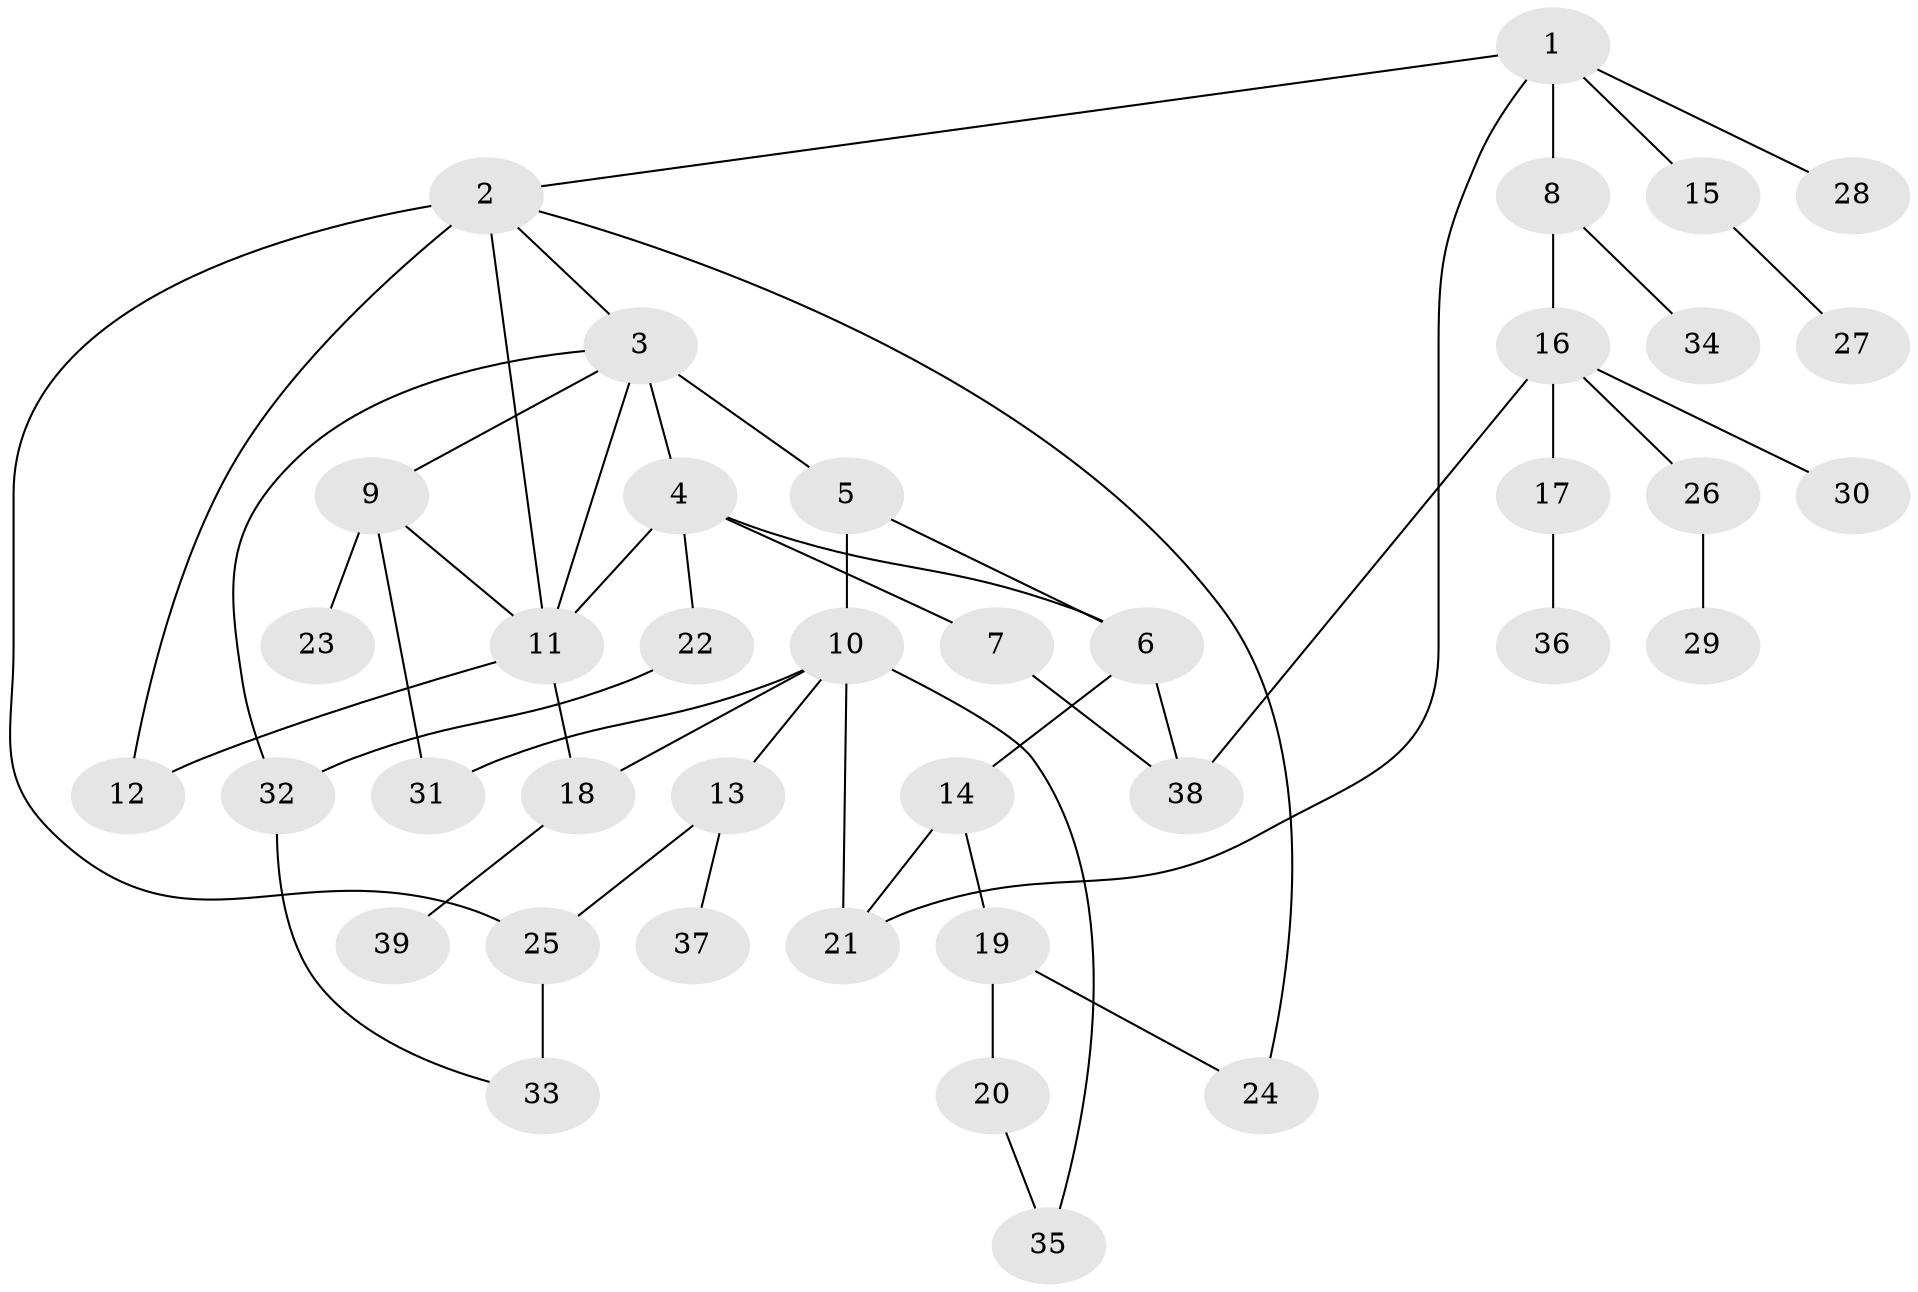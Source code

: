 // original degree distribution, {6: 0.02564102564102564, 4: 0.08974358974358974, 3: 0.1794871794871795, 9: 0.01282051282051282, 1: 0.3717948717948718, 8: 0.02564102564102564, 5: 0.02564102564102564, 2: 0.2692307692307692}
// Generated by graph-tools (version 1.1) at 2025/34/03/09/25 02:34:32]
// undirected, 39 vertices, 54 edges
graph export_dot {
graph [start="1"]
  node [color=gray90,style=filled];
  1;
  2;
  3;
  4;
  5;
  6;
  7;
  8;
  9;
  10;
  11;
  12;
  13;
  14;
  15;
  16;
  17;
  18;
  19;
  20;
  21;
  22;
  23;
  24;
  25;
  26;
  27;
  28;
  29;
  30;
  31;
  32;
  33;
  34;
  35;
  36;
  37;
  38;
  39;
  1 -- 2 [weight=1.0];
  1 -- 8 [weight=1.0];
  1 -- 15 [weight=1.0];
  1 -- 21 [weight=1.0];
  1 -- 28 [weight=1.0];
  2 -- 3 [weight=1.0];
  2 -- 11 [weight=1.0];
  2 -- 12 [weight=2.0];
  2 -- 24 [weight=1.0];
  2 -- 25 [weight=1.0];
  3 -- 4 [weight=4.0];
  3 -- 5 [weight=1.0];
  3 -- 9 [weight=1.0];
  3 -- 11 [weight=2.0];
  3 -- 32 [weight=1.0];
  4 -- 6 [weight=1.0];
  4 -- 7 [weight=1.0];
  4 -- 11 [weight=1.0];
  4 -- 22 [weight=1.0];
  5 -- 6 [weight=1.0];
  5 -- 10 [weight=5.0];
  6 -- 14 [weight=1.0];
  6 -- 38 [weight=1.0];
  7 -- 38 [weight=1.0];
  8 -- 16 [weight=1.0];
  8 -- 34 [weight=1.0];
  9 -- 11 [weight=1.0];
  9 -- 23 [weight=2.0];
  9 -- 31 [weight=1.0];
  10 -- 13 [weight=1.0];
  10 -- 18 [weight=1.0];
  10 -- 21 [weight=1.0];
  10 -- 31 [weight=1.0];
  10 -- 35 [weight=1.0];
  11 -- 12 [weight=1.0];
  11 -- 18 [weight=1.0];
  13 -- 25 [weight=1.0];
  13 -- 37 [weight=1.0];
  14 -- 19 [weight=2.0];
  14 -- 21 [weight=1.0];
  15 -- 27 [weight=1.0];
  16 -- 17 [weight=1.0];
  16 -- 26 [weight=1.0];
  16 -- 30 [weight=1.0];
  16 -- 38 [weight=1.0];
  17 -- 36 [weight=1.0];
  18 -- 39 [weight=1.0];
  19 -- 20 [weight=1.0];
  19 -- 24 [weight=1.0];
  20 -- 35 [weight=1.0];
  22 -- 32 [weight=1.0];
  25 -- 33 [weight=2.0];
  26 -- 29 [weight=1.0];
  32 -- 33 [weight=1.0];
}

